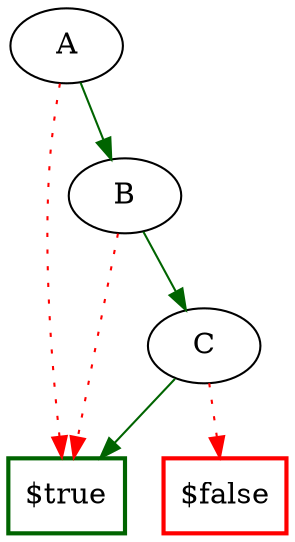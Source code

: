 digraph G {
  const_true [shape=box, label="$true", style = bold, color = darkgreen];
  const_false [shape=box, label="$false", style = bold, color = red];
  id_6 [shape=ellipse, label="C"];
  id_6 -> const_false [style = dotted, color = red];
  id_6 -> const_true [color = darkgreen];
  id_18 [shape=ellipse, label="B"];
  id_18 -> const_true [style = dotted, color = red];
  id_18 -> id_6 [color = darkgreen];
  id_19 [shape=ellipse, label="A"];
  id_19 -> const_true [style = dotted, color = red];
  id_19 -> id_18 [color = darkgreen];
}
